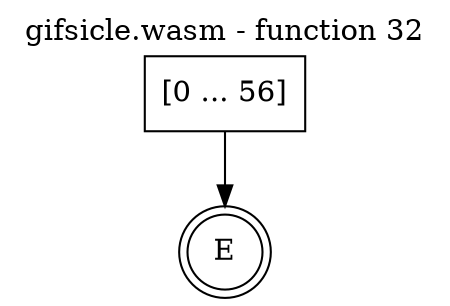 digraph finite_state_machine {
    label = "gifsicle.wasm - function 32"
    labelloc =  t
    labelfontsize = 16
    labelfontcolor = black
    labelfontname = "Helvetica"
    node [shape = doublecircle]; E ;
    node [shape = box];
    node [shape=box, color=black, style=solid] 0[label="[0 ... 56]"]
    0 -> E;
}
